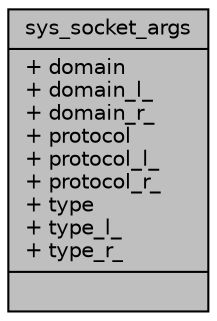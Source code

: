 digraph "sys_socket_args"
{
 // LATEX_PDF_SIZE
  edge [fontname="Helvetica",fontsize="10",labelfontname="Helvetica",labelfontsize="10"];
  node [fontname="Helvetica",fontsize="10",shape=record];
  Node1 [label="{sys_socket_args\n|+ domain\l+ domain_l_\l+ domain_r_\l+ protocol\l+ protocol_l_\l+ protocol_r_\l+ type\l+ type_l_\l+ type_r_\l|}",height=0.2,width=0.4,color="black", fillcolor="grey75", style="filled", fontcolor="black",tooltip=" "];
}
